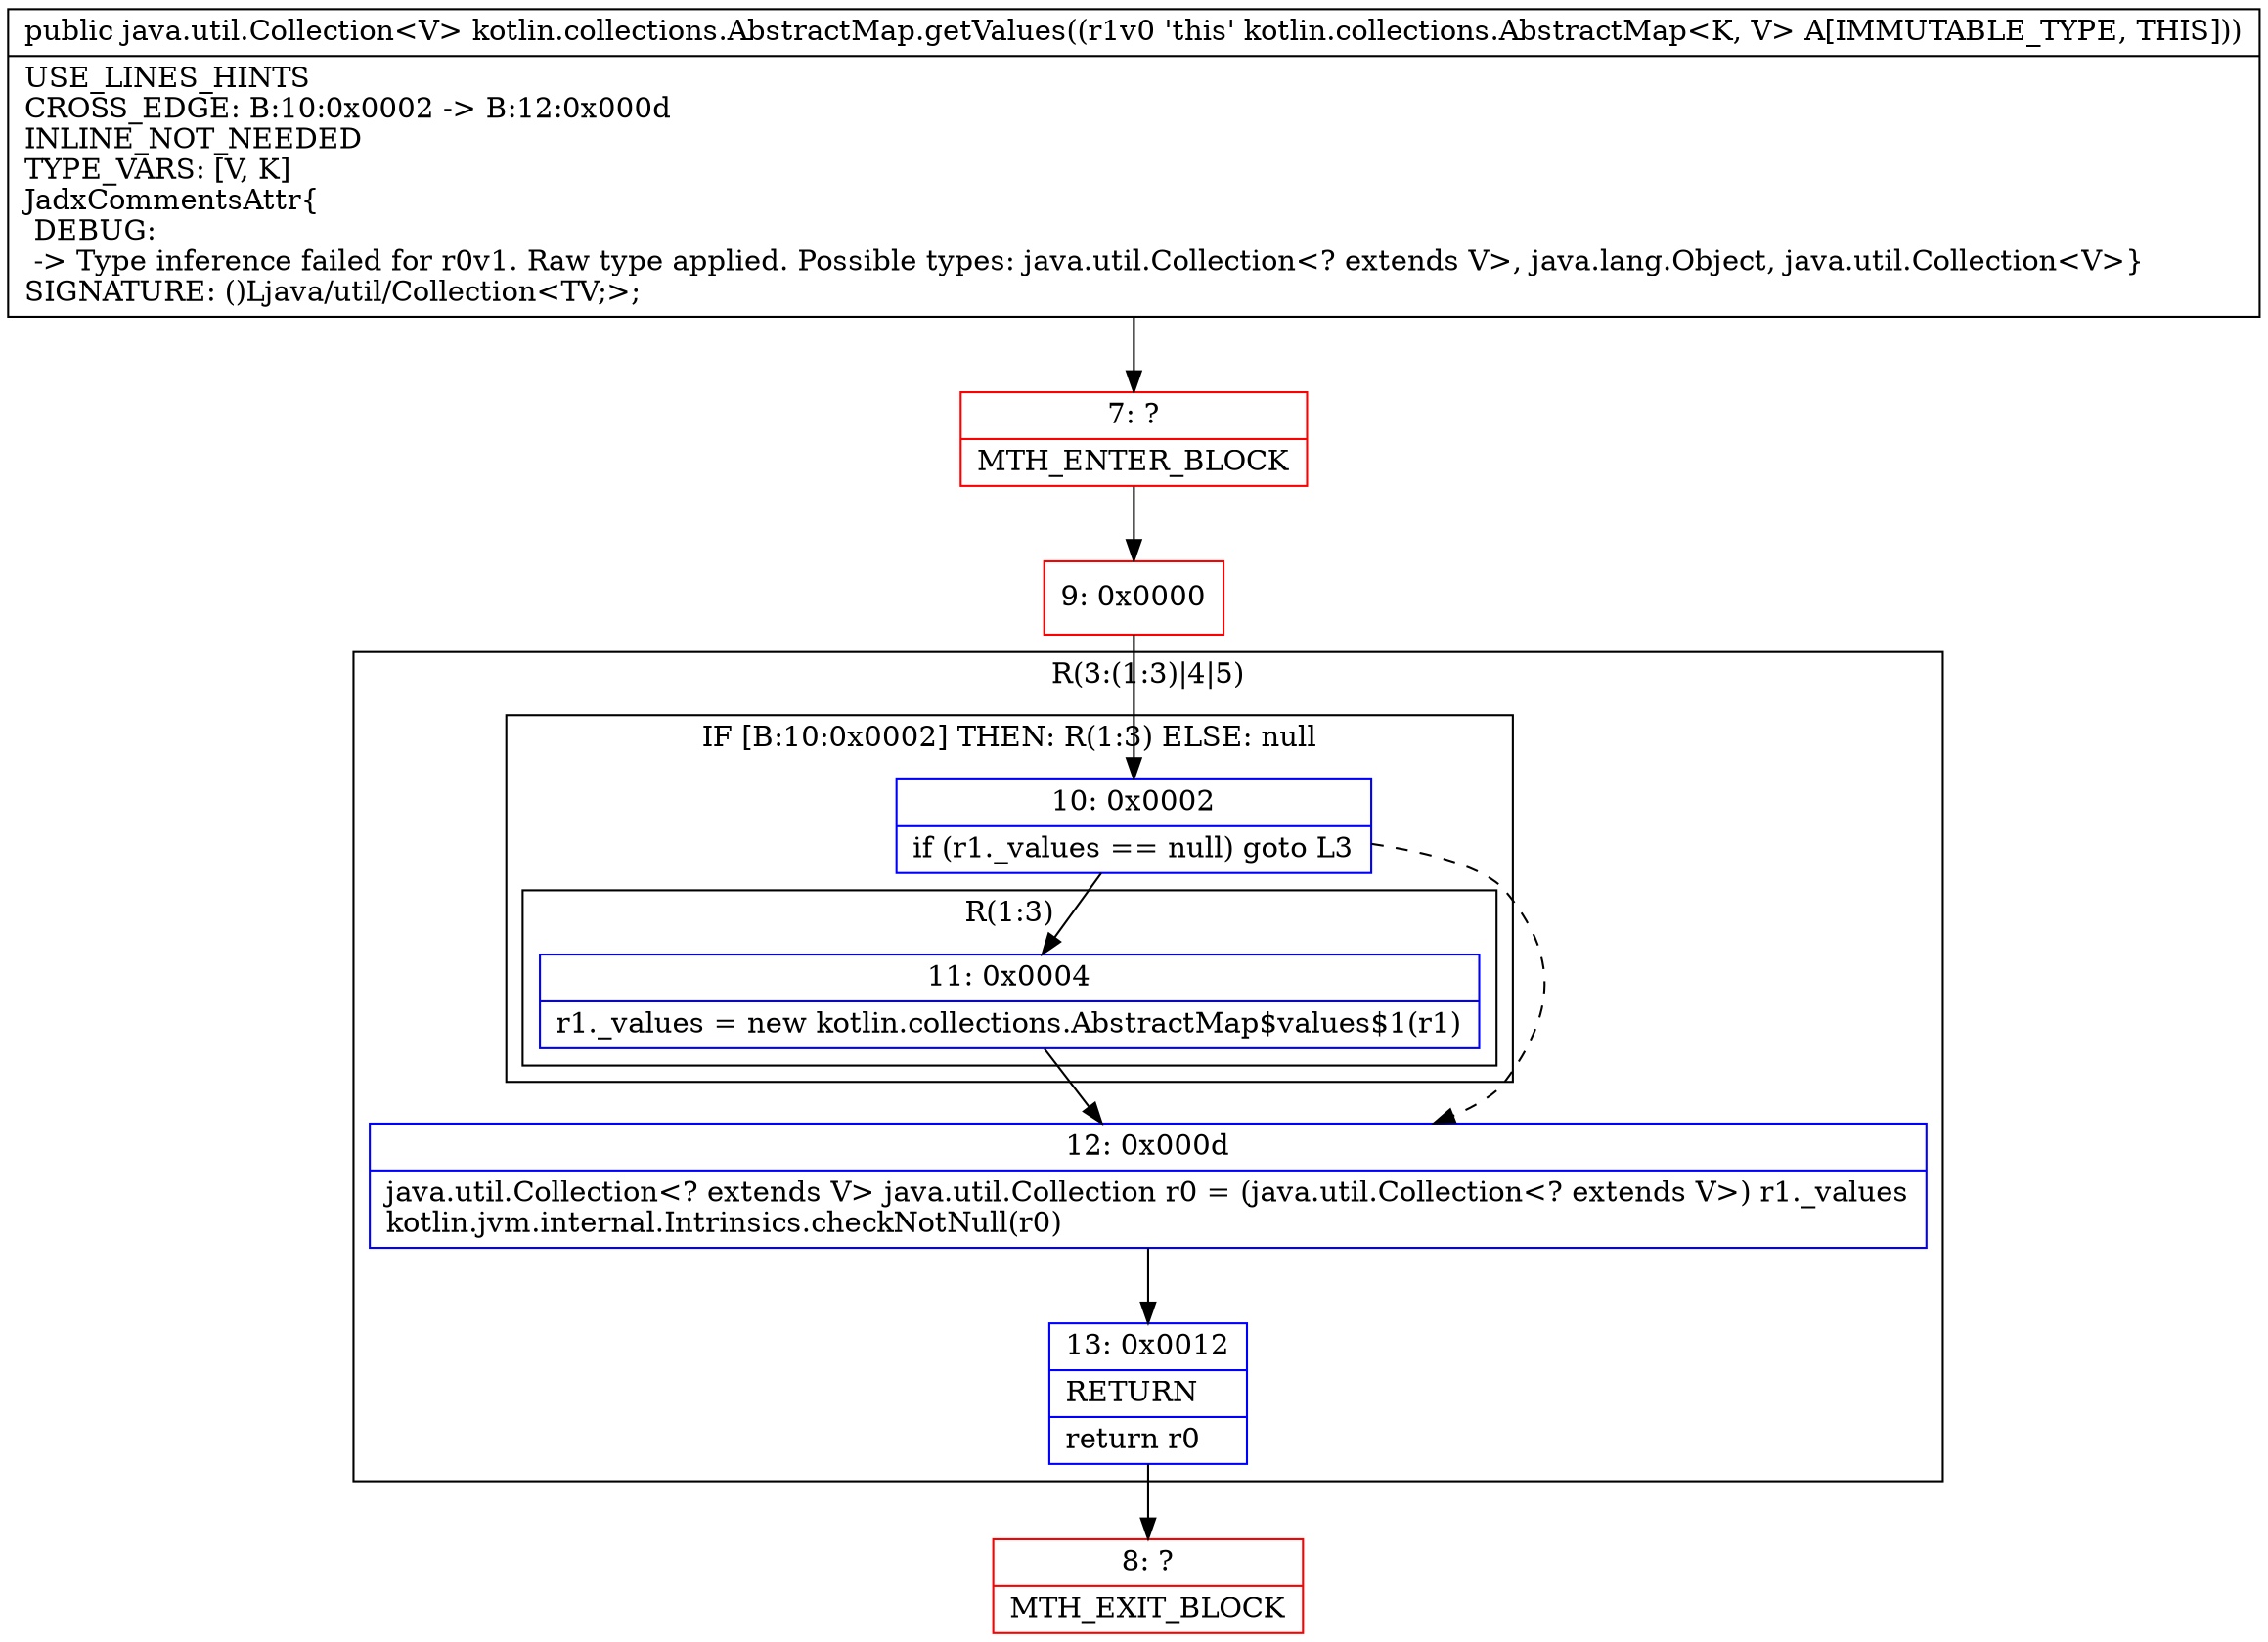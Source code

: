 digraph "CFG forkotlin.collections.AbstractMap.getValues()Ljava\/util\/Collection;" {
subgraph cluster_Region_1837946230 {
label = "R(3:(1:3)|4|5)";
node [shape=record,color=blue];
subgraph cluster_IfRegion_1744311747 {
label = "IF [B:10:0x0002] THEN: R(1:3) ELSE: null";
node [shape=record,color=blue];
Node_10 [shape=record,label="{10\:\ 0x0002|if (r1._values == null) goto L3\l}"];
subgraph cluster_Region_638122542 {
label = "R(1:3)";
node [shape=record,color=blue];
Node_11 [shape=record,label="{11\:\ 0x0004|r1._values = new kotlin.collections.AbstractMap$values$1(r1)\l}"];
}
}
Node_12 [shape=record,label="{12\:\ 0x000d|java.util.Collection\<? extends V\> java.util.Collection r0 = (java.util.Collection\<? extends V\>) r1._values\lkotlin.jvm.internal.Intrinsics.checkNotNull(r0)\l}"];
Node_13 [shape=record,label="{13\:\ 0x0012|RETURN\l|return r0\l}"];
}
Node_7 [shape=record,color=red,label="{7\:\ ?|MTH_ENTER_BLOCK\l}"];
Node_9 [shape=record,color=red,label="{9\:\ 0x0000}"];
Node_8 [shape=record,color=red,label="{8\:\ ?|MTH_EXIT_BLOCK\l}"];
MethodNode[shape=record,label="{public java.util.Collection\<V\> kotlin.collections.AbstractMap.getValues((r1v0 'this' kotlin.collections.AbstractMap\<K, V\> A[IMMUTABLE_TYPE, THIS]))  | USE_LINES_HINTS\lCROSS_EDGE: B:10:0x0002 \-\> B:12:0x000d\lINLINE_NOT_NEEDED\lTYPE_VARS: [V, K]\lJadxCommentsAttr\{\l DEBUG: \l \-\> Type inference failed for r0v1. Raw type applied. Possible types: java.util.Collection\<? extends V\>, java.lang.Object, java.util.Collection\<V\>\}\lSIGNATURE: ()Ljava\/util\/Collection\<TV;\>;\l}"];
MethodNode -> Node_7;Node_10 -> Node_11;
Node_10 -> Node_12[style=dashed];
Node_11 -> Node_12;
Node_12 -> Node_13;
Node_13 -> Node_8;
Node_7 -> Node_9;
Node_9 -> Node_10;
}

